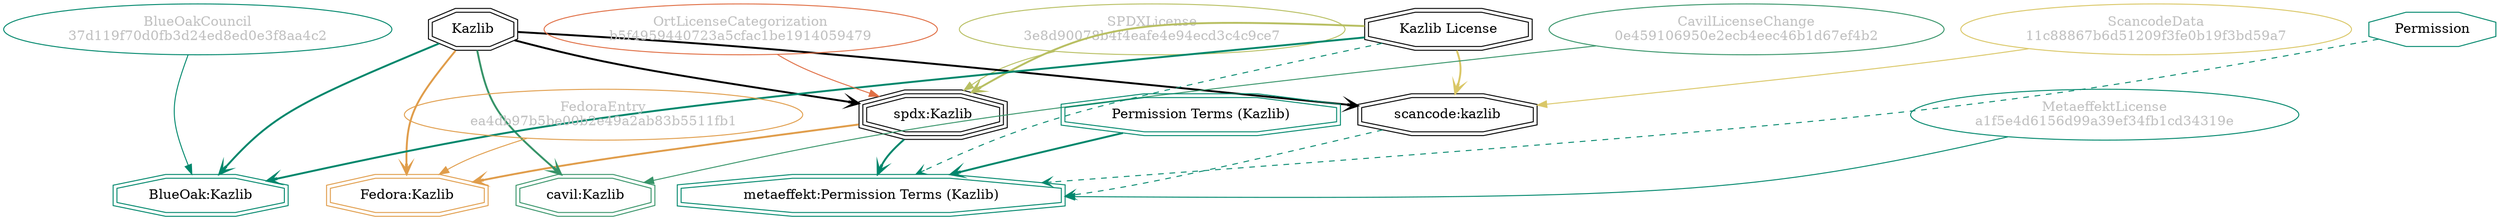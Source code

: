 strict digraph {
    node [shape=box];
    graph [splines=curved];
    2415 [label="SPDXLicense\n3e8d90078b4f4eafe4e94ecd3c4c9ce7"
         ,fontcolor=gray
         ,color="#b8bf62"
         ,fillcolor="beige;1"
         ,shape=ellipse];
    2416 [label="spdx:Kazlib"
         ,shape=tripleoctagon];
    2417 [label=Kazlib
         ,shape=doubleoctagon];
    2418 [label="Kazlib License"
         ,shape=doubleoctagon];
    6836 [label="FedoraEntry\nea4db97b5be00b2e49a2ab83b5511fb1"
         ,fontcolor=gray
         ,color="#e09d4b"
         ,fillcolor="beige;1"
         ,shape=ellipse];
    6837 [label="Fedora:Kazlib"
         ,color="#e09d4b"
         ,shape=doubleoctagon];
    9122 [label="BlueOakCouncil\n37d119f70d0fb3d24ed8ed0e3f8aa4c2"
         ,fontcolor=gray
         ,color="#00876c"
         ,fillcolor="beige;1"
         ,shape=ellipse];
    9123 [label="BlueOak:Kazlib"
         ,color="#00876c"
         ,shape=doubleoctagon];
    18089 [label="ScancodeData\n11c88867b6d51209f3fe0b19f3bd59a7"
          ,fontcolor=gray
          ,color="#dac767"
          ,fillcolor="beige;1"
          ,shape=ellipse];
    18090 [label="scancode:kazlib"
          ,shape=doubleoctagon];
    28778 [label="OrtLicenseCategorization\nb5f4959440723a5cfac1be1914059479"
          ,fontcolor=gray
          ,color="#e06f45"
          ,fillcolor="beige;1"
          ,shape=ellipse];
    37025 [label="CavilLicenseChange\n0e459106950e2ecb4eec46b1d67ef4b2"
          ,fontcolor=gray
          ,color="#379469"
          ,fillcolor="beige;1"
          ,shape=ellipse];
    37026 [label="cavil:Kazlib"
          ,color="#379469"
          ,shape=doubleoctagon];
    43464 [label=Permission
          ,color="#00876c"
          ,shape=octagon];
    47434 [label="MetaeffektLicense\na1f5e4d6156d99a39ef34fb1cd34319e"
          ,fontcolor=gray
          ,color="#00876c"
          ,fillcolor="beige;1"
          ,shape=ellipse];
    47435 [label="metaeffekt:Permission Terms (Kazlib)"
          ,color="#00876c"
          ,shape=doubleoctagon];
    47436 [label="Permission Terms (Kazlib)"
          ,color="#00876c"
          ,shape=doubleoctagon];
    2415 -> 2416 [weight=0.5
                 ,color="#b8bf62"];
    2416 -> 6837 [style=bold
                 ,arrowhead=vee
                 ,weight=0.7
                 ,color="#e09d4b"];
    2416 -> 47435 [style=bold
                  ,arrowhead=vee
                  ,weight=0.7
                  ,color="#00876c"];
    2417 -> 2416 [style=bold
                 ,arrowhead=vee
                 ,weight=0.7];
    2417 -> 6837 [style=bold
                 ,arrowhead=vee
                 ,weight=0.7
                 ,color="#e09d4b"];
    2417 -> 9123 [style=bold
                 ,arrowhead=vee
                 ,weight=0.7
                 ,color="#00876c"];
    2417 -> 18090 [style=bold
                  ,arrowhead=vee
                  ,weight=0.7];
    2417 -> 37026 [style=bold
                  ,arrowhead=vee
                  ,weight=0.7
                  ,color="#379469"];
    2417 -> 37026 [style=bold
                  ,arrowhead=vee
                  ,weight=0.7
                  ,color="#379469"];
    2418 -> 2416 [style=bold
                 ,arrowhead=vee
                 ,weight=0.7
                 ,color="#b8bf62"];
    2418 -> 9123 [style=bold
                 ,arrowhead=vee
                 ,weight=0.7
                 ,color="#00876c"];
    2418 -> 18090 [style=bold
                  ,arrowhead=vee
                  ,weight=0.7
                  ,color="#dac767"];
    2418 -> 47435 [style=dashed
                  ,arrowhead=vee
                  ,weight=0.5
                  ,color="#00876c"];
    6836 -> 6837 [weight=0.5
                 ,color="#e09d4b"];
    9122 -> 9123 [weight=0.5
                 ,color="#00876c"];
    18089 -> 18090 [weight=0.5
                   ,color="#dac767"];
    18090 -> 47435 [style=dashed
                   ,arrowhead=vee
                   ,weight=0.5
                   ,color="#00876c"];
    28778 -> 2416 [weight=0.5
                  ,color="#e06f45"];
    37025 -> 37026 [weight=0.5
                   ,color="#379469"];
    43464 -> 47435 [style=dashed
                   ,arrowhead=vee
                   ,weight=0.5
                   ,color="#00876c"];
    47434 -> 47435 [weight=0.5
                   ,color="#00876c"];
    47436 -> 47435 [style=bold
                   ,arrowhead=vee
                   ,weight=0.7
                   ,color="#00876c"];
}
